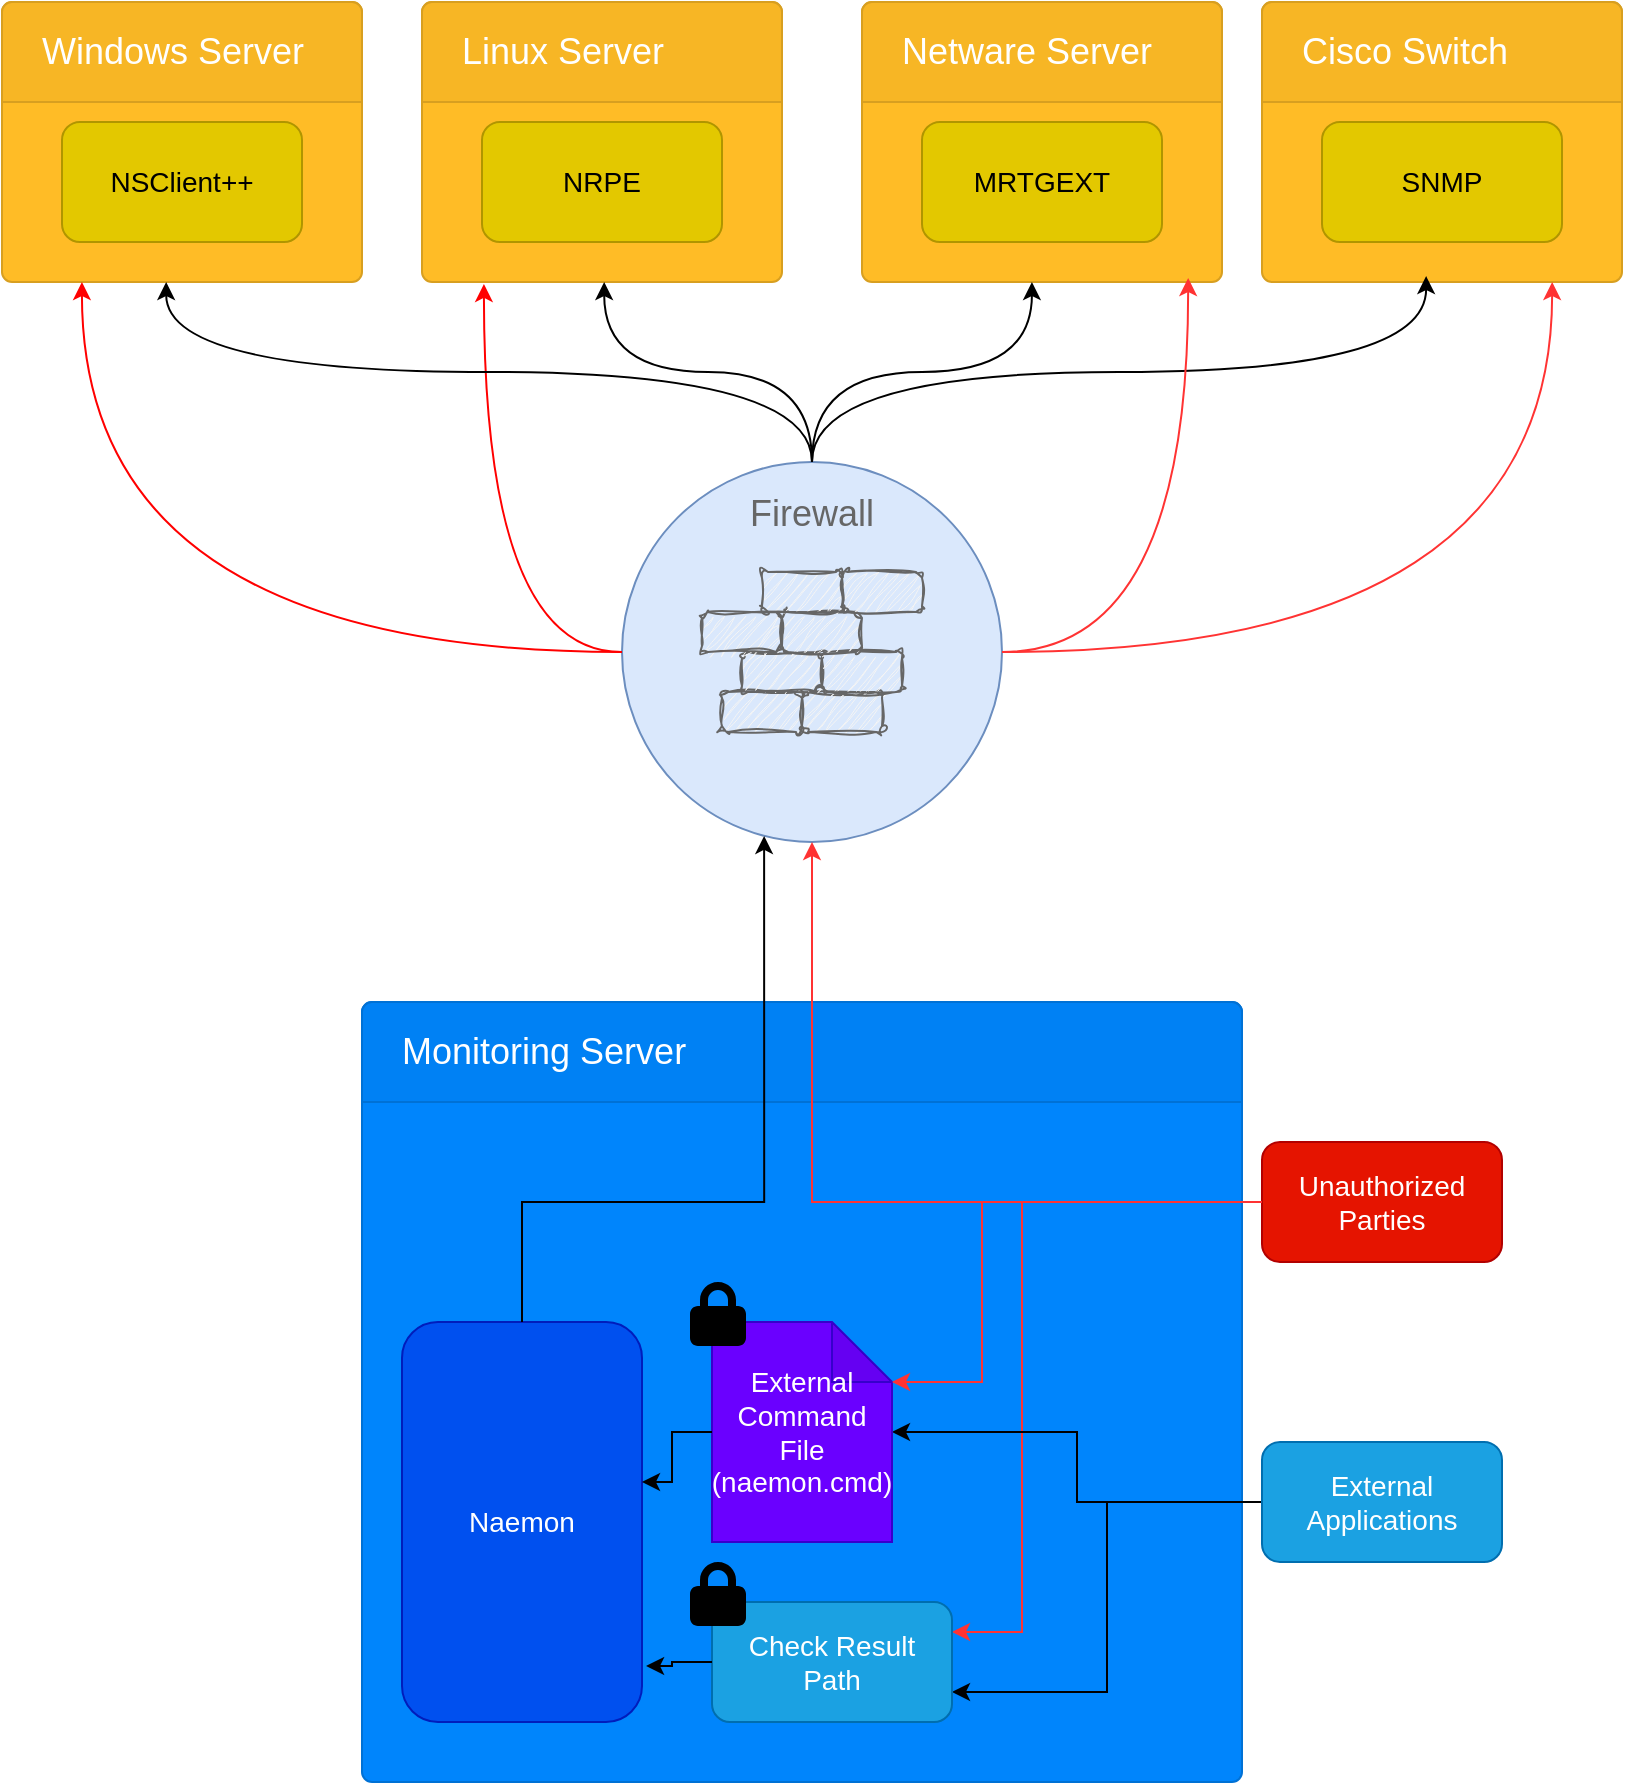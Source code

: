 <mxfile version="25.0.2">
  <diagram name="Seite-1" id="FBL0D8DD6aoZtGdaJp8I">
    <mxGraphModel dx="2074" dy="1196" grid="1" gridSize="10" guides="1" tooltips="1" connect="1" arrows="1" fold="1" page="1" pageScale="1" pageWidth="1169" pageHeight="1654" math="0" shadow="0">
      <root>
        <mxCell id="0" />
        <mxCell id="1" parent="0" />
        <mxCell id="vEIgZDbBOw29q9aeV6xY-1" value="" style="html=1;shadow=0;dashed=0;shape=mxgraph.bootstrap.rrect;rSize=5;strokeColor=#0071D5;html=1;whiteSpace=wrap;fillColor=#0085FC;fontColor=#ffffff;verticalAlign=bottom;align=left;spacing=20;spacingBottom=0;fontSize=14;" vertex="1" parent="1">
          <mxGeometry x="350" y="610" width="440" height="390" as="geometry" />
        </mxCell>
        <mxCell id="vEIgZDbBOw29q9aeV6xY-2" value="Monitoring Server" style="html=1;shadow=0;dashed=0;shape=mxgraph.bootstrap.topButton;rSize=5;perimeter=none;whiteSpace=wrap;fillColor=#0081F4;strokeColor=#0071D5;fontColor=#ffffff;resizeWidth=1;fontSize=18;align=left;spacing=20;" vertex="1" parent="vEIgZDbBOw29q9aeV6xY-1">
          <mxGeometry width="440" height="50" relative="1" as="geometry" />
        </mxCell>
        <mxCell id="vEIgZDbBOw29q9aeV6xY-54" style="edgeStyle=orthogonalEdgeStyle;rounded=0;orthogonalLoop=1;jettySize=auto;html=1;entryX=0.172;entryY=1.007;entryDx=0;entryDy=0;entryPerimeter=0;exitX=0;exitY=0.5;exitDx=0;exitDy=0;curved=1;strokeColor=#FF0000;" edge="1" parent="1" source="vEIgZDbBOw29q9aeV6xY-7" target="vEIgZDbBOw29q9aeV6xY-36">
          <mxGeometry relative="1" as="geometry" />
        </mxCell>
        <mxCell id="vEIgZDbBOw29q9aeV6xY-7" value="&lt;font style=&quot;font-size: 18px;&quot; color=&quot;#666666&quot;&gt;Firewall&lt;/font&gt;&lt;div&gt;&lt;font style=&quot;font-size: 18px;&quot; color=&quot;#666666&quot;&gt;&lt;br&gt;&lt;/font&gt;&lt;/div&gt;&lt;div&gt;&lt;font style=&quot;font-size: 18px;&quot; color=&quot;#666666&quot;&gt;&lt;br&gt;&lt;/font&gt;&lt;/div&gt;&lt;div&gt;&lt;font style=&quot;font-size: 18px;&quot; color=&quot;#666666&quot;&gt;&lt;br&gt;&lt;/font&gt;&lt;/div&gt;&lt;div&gt;&lt;font style=&quot;font-size: 18px;&quot; color=&quot;#666666&quot;&gt;&lt;br&gt;&lt;/font&gt;&lt;/div&gt;&lt;div&gt;&lt;br&gt;&lt;/div&gt;&lt;div&gt;&lt;font style=&quot;font-size: 18px;&quot; color=&quot;#666666&quot;&gt;&lt;br&gt;&lt;/font&gt;&lt;/div&gt;&lt;div&gt;&lt;br&gt;&lt;/div&gt;" style="ellipse;whiteSpace=wrap;html=1;aspect=fixed;fillColor=#dae8fc;strokeColor=#6c8ebf;" vertex="1" parent="1">
          <mxGeometry x="480" y="340" width="190" height="190" as="geometry" />
        </mxCell>
        <mxCell id="vEIgZDbBOw29q9aeV6xY-8" value="" style="rounded=1;whiteSpace=wrap;html=1;strokeWidth=1;sketch=1;curveFitting=1;jiggle=2;fillColor=#f5f5f5;strokeColor=#666666;fontColor=#333333;" vertex="1" parent="1">
          <mxGeometry x="530" y="455" width="40" height="20" as="geometry" />
        </mxCell>
        <mxCell id="vEIgZDbBOw29q9aeV6xY-9" value="" style="rounded=1;whiteSpace=wrap;html=1;strokeWidth=1;sketch=1;curveFitting=1;jiggle=2;fillColor=#f5f5f5;strokeColor=#666666;fontColor=#333333;" vertex="1" parent="1">
          <mxGeometry x="570" y="455" width="40" height="20" as="geometry" />
        </mxCell>
        <mxCell id="vEIgZDbBOw29q9aeV6xY-10" value="" style="rounded=1;whiteSpace=wrap;html=1;strokeWidth=1;sketch=1;curveFitting=1;jiggle=2;fillColor=#f5f5f5;strokeColor=#666666;fontColor=#333333;" vertex="1" parent="1">
          <mxGeometry x="540" y="435" width="40" height="20" as="geometry" />
        </mxCell>
        <mxCell id="vEIgZDbBOw29q9aeV6xY-11" value="" style="rounded=1;whiteSpace=wrap;html=1;strokeWidth=1;sketch=1;curveFitting=1;jiggle=2;fillColor=#f5f5f5;strokeColor=#666666;fontColor=#333333;" vertex="1" parent="1">
          <mxGeometry x="580" y="435" width="40" height="20" as="geometry" />
        </mxCell>
        <mxCell id="vEIgZDbBOw29q9aeV6xY-12" value="" style="rounded=1;whiteSpace=wrap;html=1;strokeWidth=1;sketch=1;curveFitting=1;jiggle=2;fillColor=#f5f5f5;strokeColor=#666666;fontColor=#333333;" vertex="1" parent="1">
          <mxGeometry x="520" y="415" width="40" height="20" as="geometry" />
        </mxCell>
        <mxCell id="vEIgZDbBOw29q9aeV6xY-13" value="" style="rounded=1;whiteSpace=wrap;html=1;strokeWidth=1;sketch=1;curveFitting=1;jiggle=2;fillColor=#f5f5f5;strokeColor=#666666;fontColor=#333333;" vertex="1" parent="1">
          <mxGeometry x="560" y="415" width="40" height="20" as="geometry" />
        </mxCell>
        <mxCell id="vEIgZDbBOw29q9aeV6xY-14" value="" style="rounded=1;whiteSpace=wrap;html=1;strokeWidth=1;sketch=1;curveFitting=1;jiggle=2;fillColor=#f5f5f5;strokeColor=#666666;fontColor=#333333;" vertex="1" parent="1">
          <mxGeometry x="550" y="395" width="40" height="20" as="geometry" />
        </mxCell>
        <mxCell id="vEIgZDbBOw29q9aeV6xY-15" value="" style="rounded=1;whiteSpace=wrap;html=1;strokeWidth=1;sketch=1;curveFitting=1;jiggle=2;fillColor=#f5f5f5;strokeColor=#666666;fontColor=#333333;" vertex="1" parent="1">
          <mxGeometry x="590" y="395" width="40" height="20" as="geometry" />
        </mxCell>
        <mxCell id="vEIgZDbBOw29q9aeV6xY-24" style="edgeStyle=orthogonalEdgeStyle;rounded=0;orthogonalLoop=1;jettySize=auto;html=1;entryX=1;entryY=0.25;entryDx=0;entryDy=0;strokeColor=#FF3333;" edge="1" parent="1" source="vEIgZDbBOw29q9aeV6xY-16" target="vEIgZDbBOw29q9aeV6xY-20">
          <mxGeometry relative="1" as="geometry">
            <Array as="points">
              <mxPoint x="680" y="710" />
              <mxPoint x="680" y="925" />
            </Array>
          </mxGeometry>
        </mxCell>
        <mxCell id="vEIgZDbBOw29q9aeV6xY-31" style="edgeStyle=orthogonalEdgeStyle;rounded=0;orthogonalLoop=1;jettySize=auto;html=1;entryX=0.5;entryY=1;entryDx=0;entryDy=0;strokeColor=#FF3333;" edge="1" parent="1" source="vEIgZDbBOw29q9aeV6xY-16" target="vEIgZDbBOw29q9aeV6xY-7">
          <mxGeometry relative="1" as="geometry" />
        </mxCell>
        <mxCell id="vEIgZDbBOw29q9aeV6xY-16" value="&lt;font style=&quot;font-size: 14px;&quot;&gt;Unauthorized&lt;/font&gt;&lt;div&gt;&lt;font style=&quot;font-size: 14px;&quot;&gt;Parties&lt;/font&gt;&lt;/div&gt;" style="rounded=1;whiteSpace=wrap;html=1;fillColor=#e51400;fontColor=#ffffff;strokeColor=#B20000;" vertex="1" parent="1">
          <mxGeometry x="800" y="680" width="120" height="60" as="geometry" />
        </mxCell>
        <mxCell id="vEIgZDbBOw29q9aeV6xY-25" style="edgeStyle=orthogonalEdgeStyle;rounded=0;orthogonalLoop=1;jettySize=auto;html=1;" edge="1" parent="1" source="vEIgZDbBOw29q9aeV6xY-17" target="vEIgZDbBOw29q9aeV6xY-19">
          <mxGeometry relative="1" as="geometry" />
        </mxCell>
        <mxCell id="vEIgZDbBOw29q9aeV6xY-26" style="edgeStyle=orthogonalEdgeStyle;rounded=0;orthogonalLoop=1;jettySize=auto;html=1;entryX=1;entryY=0.75;entryDx=0;entryDy=0;" edge="1" parent="1" source="vEIgZDbBOw29q9aeV6xY-17" target="vEIgZDbBOw29q9aeV6xY-20">
          <mxGeometry relative="1" as="geometry" />
        </mxCell>
        <mxCell id="vEIgZDbBOw29q9aeV6xY-17" value="&lt;span style=&quot;font-size: 14px;&quot;&gt;External&lt;/span&gt;&lt;div&gt;&lt;span style=&quot;font-size: 14px;&quot;&gt;Applications&lt;/span&gt;&lt;/div&gt;" style="rounded=1;whiteSpace=wrap;html=1;fillColor=#1ba1e2;fontColor=#ffffff;strokeColor=#006EAF;" vertex="1" parent="1">
          <mxGeometry x="800" y="830" width="120" height="60" as="geometry" />
        </mxCell>
        <mxCell id="vEIgZDbBOw29q9aeV6xY-18" value="&lt;font style=&quot;font-size: 14px;&quot;&gt;Naemon&lt;/font&gt;" style="rounded=1;whiteSpace=wrap;html=1;fillColor=#0050ef;strokeColor=#001DBC;fontColor=#ffffff;" vertex="1" parent="1">
          <mxGeometry x="370" y="770" width="120" height="200" as="geometry" />
        </mxCell>
        <mxCell id="vEIgZDbBOw29q9aeV6xY-19" value="&lt;font style=&quot;font-size: 14px;&quot;&gt;External Command File&lt;/font&gt;&lt;div&gt;&lt;font style=&quot;font-size: 14px;&quot;&gt;(naemon.cmd)&lt;/font&gt;&lt;/div&gt;" style="shape=note;whiteSpace=wrap;html=1;backgroundOutline=1;darkOpacity=0.05;fillColor=#6a00ff;fontColor=#ffffff;strokeColor=#3700CC;" vertex="1" parent="1">
          <mxGeometry x="525" y="770" width="90" height="110" as="geometry" />
        </mxCell>
        <mxCell id="vEIgZDbBOw29q9aeV6xY-20" value="&lt;font style=&quot;font-size: 14px;&quot;&gt;Check Result&lt;/font&gt;&lt;div&gt;&lt;font style=&quot;font-size: 14px;&quot;&gt;Path&lt;/font&gt;&lt;/div&gt;" style="rounded=1;whiteSpace=wrap;html=1;fillColor=#1ba1e2;strokeColor=#006EAF;fontColor=#ffffff;" vertex="1" parent="1">
          <mxGeometry x="525" y="910" width="120" height="60" as="geometry" />
        </mxCell>
        <mxCell id="vEIgZDbBOw29q9aeV6xY-21" value="" style="shape=image;verticalLabelPosition=bottom;labelBackgroundColor=default;verticalAlign=top;aspect=fixed;imageAspect=0;image=data:image/svg+xml,PHN2ZyB4bWxucz0iaHR0cDovL3d3dy53My5vcmcvMjAwMC9zdmciIHZpZXdCb3g9IjAgMCA0NDggNTEyIj48cGF0aCBkPSJNMTQ0IDE0NGwwIDQ4IDE2MCAwIDAtNDhjMC00NC4yLTM1LjgtODAtODAtODBzLTgwIDM1LjgtODAgODB6TTgwIDE5MmwwLTQ4QzgwIDY0LjUgMTQ0LjUgMCAyMjQgMHMxNDQgNjQuNSAxNDQgMTQ0bDAgNDggMTYgMGMzNS4zIDAgNjQgMjguNyA2NCA2NGwwIDE5MmMwIDM1LjMtMjguNyA2NC02NCA2NEw2NCA1MTJjLTM1LjMgMC02NC0yOC43LTY0LTY0TDAgMjU2YzAtMzUuMyAyOC43LTY0IDY0LTY0bDE2IDB6Ii8+PC9zdmc+;" vertex="1" parent="1">
          <mxGeometry x="514" y="750" width="28" height="32" as="geometry" />
        </mxCell>
        <mxCell id="vEIgZDbBOw29q9aeV6xY-22" value="" style="shape=image;verticalLabelPosition=bottom;labelBackgroundColor=default;verticalAlign=top;aspect=fixed;imageAspect=0;image=data:image/svg+xml,PHN2ZyB4bWxucz0iaHR0cDovL3d3dy53My5vcmcvMjAwMC9zdmciIHZpZXdCb3g9IjAgMCA0NDggNTEyIj48cGF0aCBkPSJNMTQ0IDE0NGwwIDQ4IDE2MCAwIDAtNDhjMC00NC4yLTM1LjgtODAtODAtODBzLTgwIDM1LjgtODAgODB6TTgwIDE5MmwwLTQ4QzgwIDY0LjUgMTQ0LjUgMCAyMjQgMHMxNDQgNjQuNSAxNDQgMTQ0bDAgNDggMTYgMGMzNS4zIDAgNjQgMjguNyA2NCA2NGwwIDE5MmMwIDM1LjMtMjguNyA2NC02NCA2NEw2NCA1MTJjLTM1LjMgMC02NC0yOC43LTY0LTY0TDAgMjU2YzAtMzUuMyAyOC43LTY0IDY0LTY0bDE2IDB6Ii8+PC9zdmc+;" vertex="1" parent="1">
          <mxGeometry x="514" y="890" width="28" height="32" as="geometry" />
        </mxCell>
        <mxCell id="vEIgZDbBOw29q9aeV6xY-23" style="edgeStyle=orthogonalEdgeStyle;rounded=0;orthogonalLoop=1;jettySize=auto;html=1;entryX=0;entryY=0;entryDx=90;entryDy=30;entryPerimeter=0;strokeColor=#FF3333;" edge="1" parent="1" source="vEIgZDbBOw29q9aeV6xY-16" target="vEIgZDbBOw29q9aeV6xY-19">
          <mxGeometry relative="1" as="geometry">
            <Array as="points">
              <mxPoint x="660" y="710" />
              <mxPoint x="660" y="800" />
            </Array>
          </mxGeometry>
        </mxCell>
        <mxCell id="vEIgZDbBOw29q9aeV6xY-27" style="edgeStyle=orthogonalEdgeStyle;rounded=0;orthogonalLoop=1;jettySize=auto;html=1;entryX=1;entryY=0.4;entryDx=0;entryDy=0;entryPerimeter=0;" edge="1" parent="1" source="vEIgZDbBOw29q9aeV6xY-19" target="vEIgZDbBOw29q9aeV6xY-18">
          <mxGeometry relative="1" as="geometry" />
        </mxCell>
        <mxCell id="vEIgZDbBOw29q9aeV6xY-30" style="edgeStyle=orthogonalEdgeStyle;rounded=0;orthogonalLoop=1;jettySize=auto;html=1;entryX=1.017;entryY=0.86;entryDx=0;entryDy=0;entryPerimeter=0;" edge="1" parent="1" source="vEIgZDbBOw29q9aeV6xY-20" target="vEIgZDbBOw29q9aeV6xY-18">
          <mxGeometry relative="1" as="geometry" />
        </mxCell>
        <mxCell id="vEIgZDbBOw29q9aeV6xY-32" style="edgeStyle=orthogonalEdgeStyle;rounded=0;orthogonalLoop=1;jettySize=auto;html=1;entryX=0.374;entryY=0.984;entryDx=0;entryDy=0;entryPerimeter=0;" edge="1" parent="1" source="vEIgZDbBOw29q9aeV6xY-18" target="vEIgZDbBOw29q9aeV6xY-7">
          <mxGeometry relative="1" as="geometry">
            <Array as="points">
              <mxPoint x="430" y="710" />
              <mxPoint x="551" y="710" />
            </Array>
          </mxGeometry>
        </mxCell>
        <mxCell id="vEIgZDbBOw29q9aeV6xY-33" value="&lt;br style=&quot;font-size: 14px&quot;&gt;" style="html=1;shadow=0;dashed=0;shape=mxgraph.bootstrap.rrect;rSize=5;strokeColor=#D89F20;html=1;whiteSpace=wrap;fillColor=#FFBC26;fontColor=#ffffff;verticalAlign=bottom;align=left;spacing=20;spacingBottom=0;fontSize=14;" vertex="1" parent="1">
          <mxGeometry x="170" y="110" width="180" height="140" as="geometry" />
        </mxCell>
        <mxCell id="vEIgZDbBOw29q9aeV6xY-34" value="Windows Server" style="html=1;shadow=0;dashed=0;shape=mxgraph.bootstrap.topButton;rSize=5;perimeter=none;whiteSpace=wrap;fillColor=#F7B625;strokeColor=#D89F20;fontColor=#ffffff;resizeWidth=1;fontSize=18;align=left;spacing=20;" vertex="1" parent="vEIgZDbBOw29q9aeV6xY-33">
          <mxGeometry width="180" height="50" relative="1" as="geometry" />
        </mxCell>
        <mxCell id="vEIgZDbBOw29q9aeV6xY-35" value="&lt;font style=&quot;font-size: 14px;&quot;&gt;NSClient++&lt;/font&gt;" style="rounded=1;whiteSpace=wrap;html=1;fillColor=#e3c800;fontColor=#000000;strokeColor=#B09500;" vertex="1" parent="vEIgZDbBOw29q9aeV6xY-33">
          <mxGeometry x="30" y="60" width="120" height="60" as="geometry" />
        </mxCell>
        <mxCell id="vEIgZDbBOw29q9aeV6xY-36" value="&lt;br style=&quot;font-size: 14px&quot;&gt;" style="html=1;shadow=0;dashed=0;shape=mxgraph.bootstrap.rrect;rSize=5;strokeColor=#D89F20;html=1;whiteSpace=wrap;fillColor=#FFBC26;fontColor=#ffffff;verticalAlign=bottom;align=left;spacing=20;spacingBottom=0;fontSize=14;" vertex="1" parent="1">
          <mxGeometry x="380" y="110" width="180" height="140" as="geometry" />
        </mxCell>
        <mxCell id="vEIgZDbBOw29q9aeV6xY-37" value="Linux Server" style="html=1;shadow=0;dashed=0;shape=mxgraph.bootstrap.topButton;rSize=5;perimeter=none;whiteSpace=wrap;fillColor=#F7B625;strokeColor=#D89F20;fontColor=#ffffff;resizeWidth=1;fontSize=18;align=left;spacing=20;" vertex="1" parent="vEIgZDbBOw29q9aeV6xY-36">
          <mxGeometry width="180" height="50" relative="1" as="geometry" />
        </mxCell>
        <mxCell id="vEIgZDbBOw29q9aeV6xY-38" value="&lt;font style=&quot;font-size: 14px;&quot;&gt;NRPE&lt;/font&gt;" style="rounded=1;whiteSpace=wrap;html=1;fillColor=#e3c800;fontColor=#000000;strokeColor=#B09500;" vertex="1" parent="vEIgZDbBOw29q9aeV6xY-36">
          <mxGeometry x="30" y="60" width="120" height="60" as="geometry" />
        </mxCell>
        <mxCell id="vEIgZDbBOw29q9aeV6xY-39" value="&lt;br style=&quot;font-size: 14px&quot;&gt;" style="html=1;shadow=0;dashed=0;shape=mxgraph.bootstrap.rrect;rSize=5;strokeColor=#D89F20;html=1;whiteSpace=wrap;fillColor=#FFBC26;fontColor=#ffffff;verticalAlign=bottom;align=left;spacing=20;spacingBottom=0;fontSize=14;" vertex="1" parent="1">
          <mxGeometry x="600" y="110" width="180" height="140" as="geometry" />
        </mxCell>
        <mxCell id="vEIgZDbBOw29q9aeV6xY-40" value="Netware Server" style="html=1;shadow=0;dashed=0;shape=mxgraph.bootstrap.topButton;rSize=5;perimeter=none;whiteSpace=wrap;fillColor=#F7B625;strokeColor=#D89F20;fontColor=#ffffff;resizeWidth=1;fontSize=18;align=left;spacing=20;" vertex="1" parent="vEIgZDbBOw29q9aeV6xY-39">
          <mxGeometry width="180" height="50" relative="1" as="geometry" />
        </mxCell>
        <mxCell id="vEIgZDbBOw29q9aeV6xY-41" value="&lt;font style=&quot;font-size: 14px;&quot;&gt;MRTGEXT&lt;/font&gt;" style="rounded=1;whiteSpace=wrap;html=1;fillColor=#e3c800;fontColor=#000000;strokeColor=#B09500;" vertex="1" parent="vEIgZDbBOw29q9aeV6xY-39">
          <mxGeometry x="30" y="60" width="120" height="60" as="geometry" />
        </mxCell>
        <mxCell id="vEIgZDbBOw29q9aeV6xY-42" value="&lt;br style=&quot;font-size: 14px&quot;&gt;" style="html=1;shadow=0;dashed=0;shape=mxgraph.bootstrap.rrect;rSize=5;strokeColor=#D89F20;html=1;whiteSpace=wrap;fillColor=#FFBC26;fontColor=#ffffff;verticalAlign=bottom;align=left;spacing=20;spacingBottom=0;fontSize=14;" vertex="1" parent="1">
          <mxGeometry x="800" y="110" width="180" height="140" as="geometry" />
        </mxCell>
        <mxCell id="vEIgZDbBOw29q9aeV6xY-43" value="Cisco Switch" style="html=1;shadow=0;dashed=0;shape=mxgraph.bootstrap.topButton;rSize=5;perimeter=none;whiteSpace=wrap;fillColor=#F7B625;strokeColor=#D89F20;fontColor=#ffffff;resizeWidth=1;fontSize=18;align=left;spacing=20;" vertex="1" parent="vEIgZDbBOw29q9aeV6xY-42">
          <mxGeometry width="180" height="50" relative="1" as="geometry" />
        </mxCell>
        <mxCell id="vEIgZDbBOw29q9aeV6xY-44" value="&lt;font style=&quot;font-size: 14px;&quot;&gt;SNMP&lt;/font&gt;" style="rounded=1;whiteSpace=wrap;html=1;fillColor=#e3c800;fontColor=#000000;strokeColor=#B09500;" vertex="1" parent="vEIgZDbBOw29q9aeV6xY-42">
          <mxGeometry x="30" y="60" width="120" height="60" as="geometry" />
        </mxCell>
        <mxCell id="vEIgZDbBOw29q9aeV6xY-45" style="edgeStyle=orthogonalEdgeStyle;rounded=0;orthogonalLoop=1;jettySize=auto;html=1;entryX=0.456;entryY=1;entryDx=0;entryDy=0;entryPerimeter=0;curved=1;exitX=0.5;exitY=0;exitDx=0;exitDy=0;" edge="1" parent="1" source="vEIgZDbBOw29q9aeV6xY-7" target="vEIgZDbBOw29q9aeV6xY-33">
          <mxGeometry relative="1" as="geometry" />
        </mxCell>
        <mxCell id="vEIgZDbBOw29q9aeV6xY-46" style="edgeStyle=orthogonalEdgeStyle;rounded=0;orthogonalLoop=1;jettySize=auto;html=1;entryX=0.506;entryY=1;entryDx=0;entryDy=0;entryPerimeter=0;curved=1;" edge="1" parent="1" source="vEIgZDbBOw29q9aeV6xY-7" target="vEIgZDbBOw29q9aeV6xY-36">
          <mxGeometry relative="1" as="geometry" />
        </mxCell>
        <mxCell id="vEIgZDbBOw29q9aeV6xY-47" style="edgeStyle=orthogonalEdgeStyle;rounded=0;orthogonalLoop=1;jettySize=auto;html=1;entryX=0.472;entryY=1;entryDx=0;entryDy=0;entryPerimeter=0;curved=1;" edge="1" parent="1" source="vEIgZDbBOw29q9aeV6xY-7" target="vEIgZDbBOw29q9aeV6xY-39">
          <mxGeometry relative="1" as="geometry" />
        </mxCell>
        <mxCell id="vEIgZDbBOw29q9aeV6xY-48" style="edgeStyle=orthogonalEdgeStyle;rounded=0;orthogonalLoop=1;jettySize=auto;html=1;entryX=0.456;entryY=0.979;entryDx=0;entryDy=0;entryPerimeter=0;curved=1;exitX=0.5;exitY=0;exitDx=0;exitDy=0;" edge="1" parent="1" source="vEIgZDbBOw29q9aeV6xY-7" target="vEIgZDbBOw29q9aeV6xY-42">
          <mxGeometry relative="1" as="geometry" />
        </mxCell>
        <mxCell id="vEIgZDbBOw29q9aeV6xY-49" style="edgeStyle=orthogonalEdgeStyle;rounded=0;orthogonalLoop=1;jettySize=auto;html=1;entryX=0.806;entryY=1;entryDx=0;entryDy=0;entryPerimeter=0;curved=1;strokeColor=#FF3333;" edge="1" parent="1" source="vEIgZDbBOw29q9aeV6xY-7" target="vEIgZDbBOw29q9aeV6xY-42">
          <mxGeometry relative="1" as="geometry" />
        </mxCell>
        <mxCell id="vEIgZDbBOw29q9aeV6xY-52" style="edgeStyle=orthogonalEdgeStyle;rounded=0;orthogonalLoop=1;jettySize=auto;html=1;entryX=0.906;entryY=0.986;entryDx=0;entryDy=0;entryPerimeter=0;exitX=1;exitY=0.5;exitDx=0;exitDy=0;curved=1;strokeColor=#FF3333;" edge="1" parent="1" source="vEIgZDbBOw29q9aeV6xY-7" target="vEIgZDbBOw29q9aeV6xY-39">
          <mxGeometry relative="1" as="geometry" />
        </mxCell>
        <mxCell id="vEIgZDbBOw29q9aeV6xY-53" style="edgeStyle=orthogonalEdgeStyle;rounded=0;orthogonalLoop=1;jettySize=auto;html=1;entryX=0.222;entryY=1;entryDx=0;entryDy=0;entryPerimeter=0;curved=1;strokeColor=#FF0000;" edge="1" parent="1" source="vEIgZDbBOw29q9aeV6xY-7" target="vEIgZDbBOw29q9aeV6xY-33">
          <mxGeometry relative="1" as="geometry" />
        </mxCell>
      </root>
    </mxGraphModel>
  </diagram>
</mxfile>

